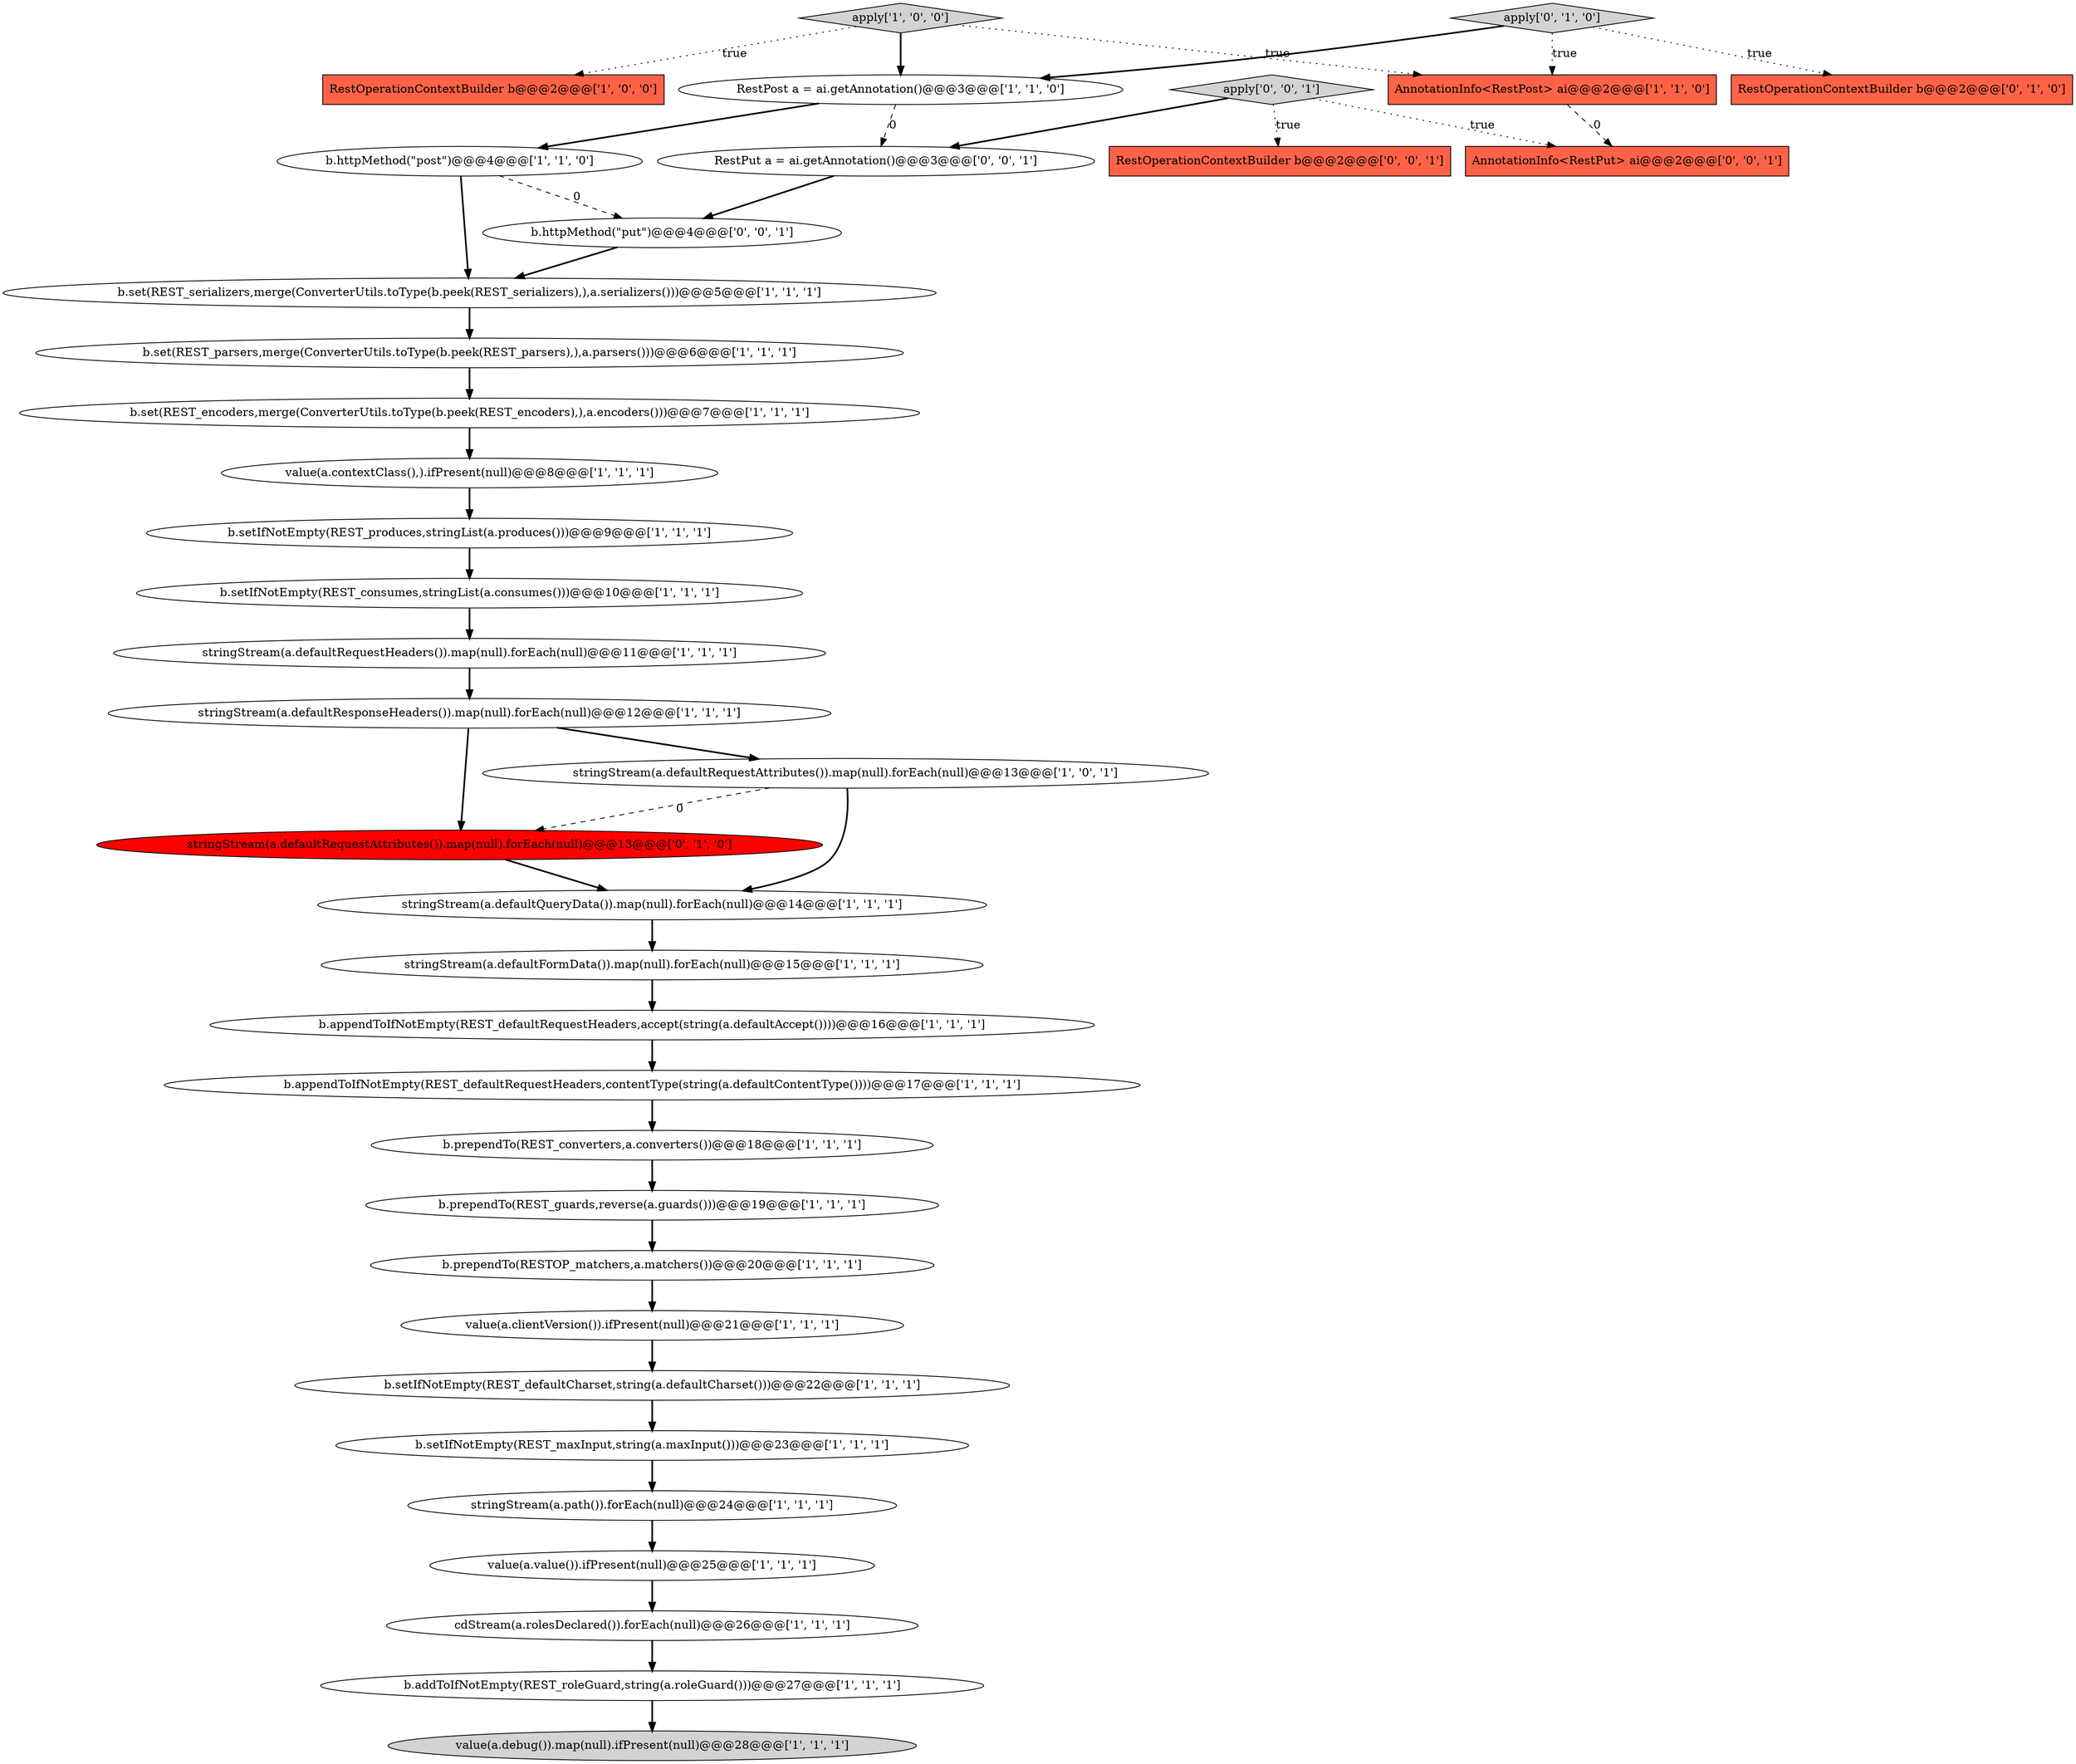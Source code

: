 digraph {
17 [style = filled, label = "RestOperationContextBuilder b@@@2@@@['1', '0', '0']", fillcolor = tomato, shape = box image = "AAA0AAABBB1BBB"];
5 [style = filled, label = "stringStream(a.defaultFormData()).map(null).forEach(null)@@@15@@@['1', '1', '1']", fillcolor = white, shape = ellipse image = "AAA0AAABBB1BBB"];
1 [style = filled, label = "b.appendToIfNotEmpty(REST_defaultRequestHeaders,contentType(string(a.defaultContentType())))@@@17@@@['1', '1', '1']", fillcolor = white, shape = ellipse image = "AAA0AAABBB1BBB"];
34 [style = filled, label = "b.httpMethod(\"put\")@@@4@@@['0', '0', '1']", fillcolor = white, shape = ellipse image = "AAA0AAABBB3BBB"];
11 [style = filled, label = "b.appendToIfNotEmpty(REST_defaultRequestHeaders,accept(string(a.defaultAccept())))@@@16@@@['1', '1', '1']", fillcolor = white, shape = ellipse image = "AAA0AAABBB1BBB"];
14 [style = filled, label = "stringStream(a.defaultResponseHeaders()).map(null).forEach(null)@@@12@@@['1', '1', '1']", fillcolor = white, shape = ellipse image = "AAA0AAABBB1BBB"];
31 [style = filled, label = "apply['0', '1', '0']", fillcolor = lightgray, shape = diamond image = "AAA0AAABBB2BBB"];
29 [style = filled, label = "stringStream(a.defaultRequestAttributes()).map(null).forEach(null)@@@13@@@['0', '1', '0']", fillcolor = red, shape = ellipse image = "AAA1AAABBB2BBB"];
0 [style = filled, label = "stringStream(a.defaultQueryData()).map(null).forEach(null)@@@14@@@['1', '1', '1']", fillcolor = white, shape = ellipse image = "AAA0AAABBB1BBB"];
18 [style = filled, label = "b.set(REST_parsers,merge(ConverterUtils.toType(b.peek(REST_parsers),),a.parsers()))@@@6@@@['1', '1', '1']", fillcolor = white, shape = ellipse image = "AAA0AAABBB1BBB"];
33 [style = filled, label = "RestPut a = ai.getAnnotation()@@@3@@@['0', '0', '1']", fillcolor = white, shape = ellipse image = "AAA0AAABBB3BBB"];
4 [style = filled, label = "value(a.value()).ifPresent(null)@@@25@@@['1', '1', '1']", fillcolor = white, shape = ellipse image = "AAA0AAABBB1BBB"];
3 [style = filled, label = "value(a.debug()).map(null).ifPresent(null)@@@28@@@['1', '1', '1']", fillcolor = lightgray, shape = ellipse image = "AAA0AAABBB1BBB"];
6 [style = filled, label = "b.setIfNotEmpty(REST_consumes,stringList(a.consumes()))@@@10@@@['1', '1', '1']", fillcolor = white, shape = ellipse image = "AAA0AAABBB1BBB"];
7 [style = filled, label = "stringStream(a.defaultRequestHeaders()).map(null).forEach(null)@@@11@@@['1', '1', '1']", fillcolor = white, shape = ellipse image = "AAA0AAABBB1BBB"];
36 [style = filled, label = "AnnotationInfo<RestPut> ai@@@2@@@['0', '0', '1']", fillcolor = tomato, shape = box image = "AAA0AAABBB3BBB"];
19 [style = filled, label = "value(a.clientVersion()).ifPresent(null)@@@21@@@['1', '1', '1']", fillcolor = white, shape = ellipse image = "AAA0AAABBB1BBB"];
35 [style = filled, label = "apply['0', '0', '1']", fillcolor = lightgray, shape = diamond image = "AAA0AAABBB3BBB"];
30 [style = filled, label = "RestOperationContextBuilder b@@@2@@@['0', '1', '0']", fillcolor = tomato, shape = box image = "AAA0AAABBB2BBB"];
10 [style = filled, label = "cdStream(a.rolesDeclared()).forEach(null)@@@26@@@['1', '1', '1']", fillcolor = white, shape = ellipse image = "AAA0AAABBB1BBB"];
2 [style = filled, label = "value(a.contextClass(),).ifPresent(null)@@@8@@@['1', '1', '1']", fillcolor = white, shape = ellipse image = "AAA0AAABBB1BBB"];
15 [style = filled, label = "stringStream(a.path()).forEach(null)@@@24@@@['1', '1', '1']", fillcolor = white, shape = ellipse image = "AAA0AAABBB1BBB"];
27 [style = filled, label = "AnnotationInfo<RestPost> ai@@@2@@@['1', '1', '0']", fillcolor = tomato, shape = box image = "AAA0AAABBB1BBB"];
13 [style = filled, label = "b.set(REST_serializers,merge(ConverterUtils.toType(b.peek(REST_serializers),),a.serializers()))@@@5@@@['1', '1', '1']", fillcolor = white, shape = ellipse image = "AAA0AAABBB1BBB"];
26 [style = filled, label = "stringStream(a.defaultRequestAttributes()).map(null).forEach(null)@@@13@@@['1', '0', '1']", fillcolor = white, shape = ellipse image = "AAA0AAABBB1BBB"];
28 [style = filled, label = "b.setIfNotEmpty(REST_maxInput,string(a.maxInput()))@@@23@@@['1', '1', '1']", fillcolor = white, shape = ellipse image = "AAA0AAABBB1BBB"];
21 [style = filled, label = "b.prependTo(RESTOP_matchers,a.matchers())@@@20@@@['1', '1', '1']", fillcolor = white, shape = ellipse image = "AAA0AAABBB1BBB"];
12 [style = filled, label = "b.setIfNotEmpty(REST_defaultCharset,string(a.defaultCharset()))@@@22@@@['1', '1', '1']", fillcolor = white, shape = ellipse image = "AAA0AAABBB1BBB"];
32 [style = filled, label = "RestOperationContextBuilder b@@@2@@@['0', '0', '1']", fillcolor = tomato, shape = box image = "AAA0AAABBB3BBB"];
24 [style = filled, label = "b.set(REST_encoders,merge(ConverterUtils.toType(b.peek(REST_encoders),),a.encoders()))@@@7@@@['1', '1', '1']", fillcolor = white, shape = ellipse image = "AAA0AAABBB1BBB"];
16 [style = filled, label = "b.addToIfNotEmpty(REST_roleGuard,string(a.roleGuard()))@@@27@@@['1', '1', '1']", fillcolor = white, shape = ellipse image = "AAA0AAABBB1BBB"];
9 [style = filled, label = "b.setIfNotEmpty(REST_produces,stringList(a.produces()))@@@9@@@['1', '1', '1']", fillcolor = white, shape = ellipse image = "AAA0AAABBB1BBB"];
23 [style = filled, label = "apply['1', '0', '0']", fillcolor = lightgray, shape = diamond image = "AAA0AAABBB1BBB"];
22 [style = filled, label = "b.prependTo(REST_guards,reverse(a.guards()))@@@19@@@['1', '1', '1']", fillcolor = white, shape = ellipse image = "AAA0AAABBB1BBB"];
20 [style = filled, label = "b.prependTo(REST_converters,a.converters())@@@18@@@['1', '1', '1']", fillcolor = white, shape = ellipse image = "AAA0AAABBB1BBB"];
8 [style = filled, label = "b.httpMethod(\"post\")@@@4@@@['1', '1', '0']", fillcolor = white, shape = ellipse image = "AAA0AAABBB1BBB"];
25 [style = filled, label = "RestPost a = ai.getAnnotation()@@@3@@@['1', '1', '0']", fillcolor = white, shape = ellipse image = "AAA0AAABBB1BBB"];
4->10 [style = bold, label=""];
16->3 [style = bold, label=""];
23->25 [style = bold, label=""];
18->24 [style = bold, label=""];
31->25 [style = bold, label=""];
28->15 [style = bold, label=""];
12->28 [style = bold, label=""];
24->2 [style = bold, label=""];
21->19 [style = bold, label=""];
19->12 [style = bold, label=""];
11->1 [style = bold, label=""];
35->36 [style = dotted, label="true"];
34->13 [style = bold, label=""];
29->0 [style = bold, label=""];
35->33 [style = bold, label=""];
22->21 [style = bold, label=""];
1->20 [style = bold, label=""];
8->34 [style = dashed, label="0"];
2->9 [style = bold, label=""];
8->13 [style = bold, label=""];
27->36 [style = dashed, label="0"];
9->6 [style = bold, label=""];
20->22 [style = bold, label=""];
7->14 [style = bold, label=""];
14->26 [style = bold, label=""];
31->30 [style = dotted, label="true"];
26->0 [style = bold, label=""];
10->16 [style = bold, label=""];
31->27 [style = dotted, label="true"];
15->4 [style = bold, label=""];
23->27 [style = dotted, label="true"];
14->29 [style = bold, label=""];
25->8 [style = bold, label=""];
5->11 [style = bold, label=""];
25->33 [style = dashed, label="0"];
6->7 [style = bold, label=""];
23->17 [style = dotted, label="true"];
33->34 [style = bold, label=""];
26->29 [style = dashed, label="0"];
13->18 [style = bold, label=""];
0->5 [style = bold, label=""];
35->32 [style = dotted, label="true"];
}
